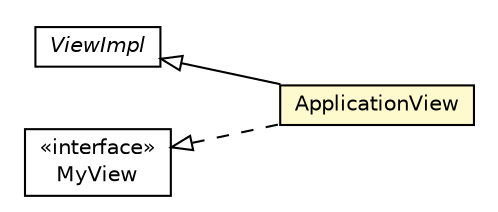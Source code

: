 #!/usr/local/bin/dot
#
# Class diagram 
# Generated by UMLGraph version R5_6-24-gf6e263 (http://www.umlgraph.org/)
#

digraph G {
	edge [fontname="Helvetica",fontsize=10,labelfontname="Helvetica",labelfontsize=10];
	node [fontname="Helvetica",fontsize=10,shape=plaintext];
	nodesep=0.25;
	ranksep=0.5;
	rankdir=LR;
	// com.gwtplatform.mvp.client.ViewImpl
	c90804 [label=<<table title="com.gwtplatform.mvp.client.ViewImpl" border="0" cellborder="1" cellspacing="0" cellpadding="2" port="p" href="../../../mvp/client/ViewImpl.html">
		<tr><td><table border="0" cellspacing="0" cellpadding="1">
<tr><td align="center" balign="center"><font face="Helvetica-Oblique"> ViewImpl </font></td></tr>
		</table></td></tr>
		</table>>, URL="../../../mvp/client/ViewImpl.html", fontname="Helvetica", fontcolor="black", fontsize=10.0];
	// com.gwtplatform.carstore.client.application.ApplicationView
	c91042 [label=<<table title="com.gwtplatform.carstore.client.application.ApplicationView" border="0" cellborder="1" cellspacing="0" cellpadding="2" port="p" bgcolor="lemonChiffon" href="./ApplicationView.html">
		<tr><td><table border="0" cellspacing="0" cellpadding="1">
<tr><td align="center" balign="center"> ApplicationView </td></tr>
		</table></td></tr>
		</table>>, URL="./ApplicationView.html", fontname="Helvetica", fontcolor="black", fontsize=10.0];
	// com.gwtplatform.carstore.client.application.ApplicationPresenter.MyView
	c91045 [label=<<table title="com.gwtplatform.carstore.client.application.ApplicationPresenter.MyView" border="0" cellborder="1" cellspacing="0" cellpadding="2" port="p" href="./ApplicationPresenter.MyView.html">
		<tr><td><table border="0" cellspacing="0" cellpadding="1">
<tr><td align="center" balign="center"> &#171;interface&#187; </td></tr>
<tr><td align="center" balign="center"> MyView </td></tr>
		</table></td></tr>
		</table>>, URL="./ApplicationPresenter.MyView.html", fontname="Helvetica", fontcolor="black", fontsize=10.0];
	//com.gwtplatform.carstore.client.application.ApplicationView extends com.gwtplatform.mvp.client.ViewImpl
	c90804:p -> c91042:p [dir=back,arrowtail=empty];
	//com.gwtplatform.carstore.client.application.ApplicationView implements com.gwtplatform.carstore.client.application.ApplicationPresenter.MyView
	c91045:p -> c91042:p [dir=back,arrowtail=empty,style=dashed];
}

